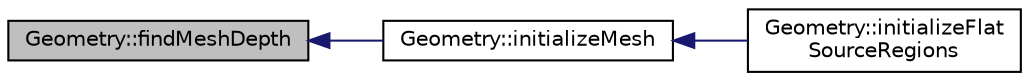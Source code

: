 digraph "Geometry::findMeshDepth"
{
  edge [fontname="Helvetica",fontsize="10",labelfontname="Helvetica",labelfontsize="10"];
  node [fontname="Helvetica",fontsize="10",shape=record];
  rankdir="LR";
  Node1 [label="Geometry::findMeshDepth",height=0.2,width=0.4,color="black", fillcolor="grey75", style="filled" fontcolor="black"];
  Node1 -> Node2 [dir="back",color="midnightblue",fontsize="10",style="solid",fontname="Helvetica"];
  Node2 [label="Geometry::initializeMesh",height=0.2,width=0.4,color="black", fillcolor="white", style="filled",URL="$classGeometry.html#a46c73fdec60562eeadfb92146754f01d",tooltip="This is a recursive method which makes a mesh for solving the Course Mesh Finite Difference (CMFD) di..."];
  Node2 -> Node3 [dir="back",color="midnightblue",fontsize="10",style="solid",fontname="Helvetica"];
  Node3 [label="Geometry::initializeFlat\lSourceRegions",height=0.2,width=0.4,color="black", fillcolor="white", style="filled",URL="$classGeometry.html#ad951597b0a94c3f4c43db865ae30218d",tooltip="Compute the number of flat source regions in the Geometry and initialize arrays for FSR IDs and maps..."];
}
